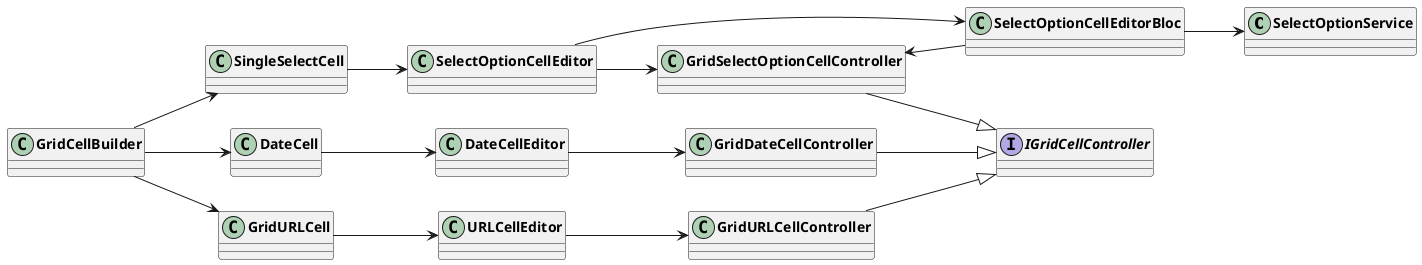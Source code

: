

@startuml Grid Cell Builder
skinparam classFontStyle Bold
skinparam ActivityBackgroundColor Silver
skinparam ActivityBorderColor DimGray
left to right direction

class SelectOptionService
class SelectOptionCellEditorBloc
interface IGridCellController

GridCellBuilder --> SingleSelectCell
GridCellBuilder --> DateCell
GridCellBuilder --> GridURLCell

'SingleSelectCell
SingleSelectCell --> SelectOptionCellEditor
SelectOptionCellEditor --> GridSelectOptionCellController
SelectOptionCellEditor --> SelectOptionCellEditorBloc

SelectOptionCellEditorBloc --> SelectOptionService
SelectOptionCellEditorBloc -u-> GridSelectOptionCellController
GridSelectOptionCellController --|> IGridCellController


'DateCell
DateCell --> DateCellEditor
DateCellEditor --> GridDateCellController
GridDateCellController --|> IGridCellController

'URLCell
GridURLCell --> URLCellEditor
URLCellEditor --> GridURLCellController
GridURLCellController --|> IGridCellController

@enduml


@startuml Grid Cell Controller
skinparam classFontStyle Bold
skinparam ActivityBackgroundColor Silver
skinparam ActivityBorderColor DimGray
left to right direction

interface IGridCellDataPersistence
interface IGridCellController
interface ICellDataParser

IGridCellController --> GridCellIdentifier
IGridCellController --> CellListener

'Data loader
IGridCellController --> GridCellDataLoader
GridCellDataLoader --> ICellDataParser

'Data parser
StringCellDataParser -u-|> ICellDataParser
DateCellDataParser -u-|> ICellDataParser
SelectOptionCellDataParser -u-|> ICellDataParser
URLCellDataParser -u-|> ICellDataParser

'Cache
IGridCellController --> GridCellsCache


'Persistence
IGridCellController --> IGridCellDataPersistence
DateCellDataPersistence -u-|> IGridCellDataPersistence
CellDataPersistence -u-|> IGridCellDataPersistence


'Field
IGridCellController --> GridCellFieldNotifier

@enduml
